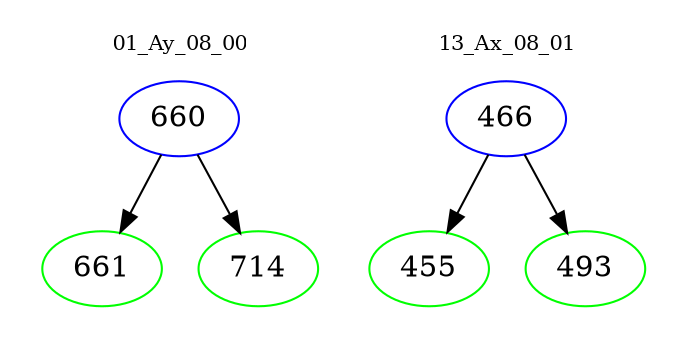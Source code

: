 digraph{
subgraph cluster_0 {
color = white
label = "01_Ay_08_00";
fontsize=10;
T0_660 [label="660", color="blue"]
T0_660 -> T0_661 [color="black"]
T0_661 [label="661", color="green"]
T0_660 -> T0_714 [color="black"]
T0_714 [label="714", color="green"]
}
subgraph cluster_1 {
color = white
label = "13_Ax_08_01";
fontsize=10;
T1_466 [label="466", color="blue"]
T1_466 -> T1_455 [color="black"]
T1_455 [label="455", color="green"]
T1_466 -> T1_493 [color="black"]
T1_493 [label="493", color="green"]
}
}
